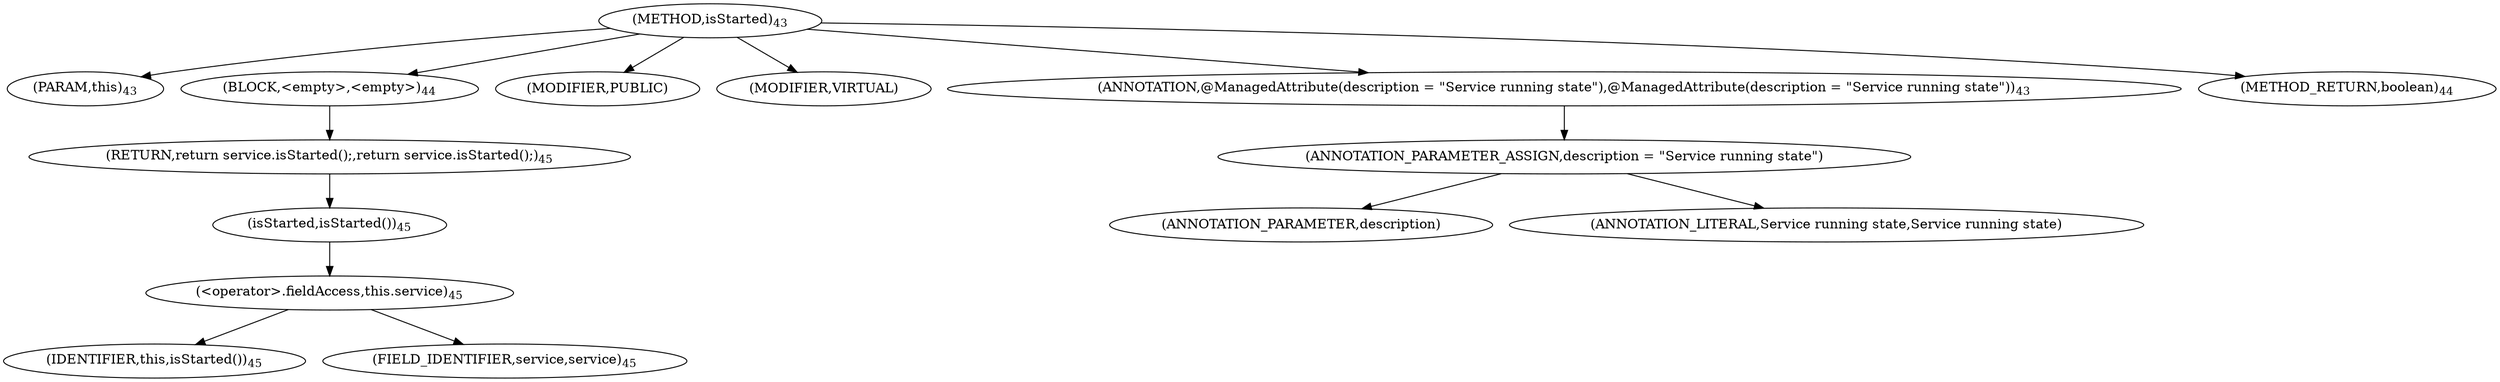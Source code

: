 digraph "isStarted" {  
"45" [label = <(METHOD,isStarted)<SUB>43</SUB>> ]
"46" [label = <(PARAM,this)<SUB>43</SUB>> ]
"47" [label = <(BLOCK,&lt;empty&gt;,&lt;empty&gt;)<SUB>44</SUB>> ]
"48" [label = <(RETURN,return service.isStarted();,return service.isStarted();)<SUB>45</SUB>> ]
"49" [label = <(isStarted,isStarted())<SUB>45</SUB>> ]
"50" [label = <(&lt;operator&gt;.fieldAccess,this.service)<SUB>45</SUB>> ]
"51" [label = <(IDENTIFIER,this,isStarted())<SUB>45</SUB>> ]
"52" [label = <(FIELD_IDENTIFIER,service,service)<SUB>45</SUB>> ]
"53" [label = <(MODIFIER,PUBLIC)> ]
"54" [label = <(MODIFIER,VIRTUAL)> ]
"55" [label = <(ANNOTATION,@ManagedAttribute(description = &quot;Service running state&quot;),@ManagedAttribute(description = &quot;Service running state&quot;))<SUB>43</SUB>> ]
"56" [label = <(ANNOTATION_PARAMETER_ASSIGN,description = &quot;Service running state&quot;)> ]
"57" [label = <(ANNOTATION_PARAMETER,description)> ]
"58" [label = <(ANNOTATION_LITERAL,Service running state,Service running state)> ]
"59" [label = <(METHOD_RETURN,boolean)<SUB>44</SUB>> ]
  "45" -> "46" 
  "45" -> "47" 
  "45" -> "53" 
  "45" -> "54" 
  "45" -> "55" 
  "45" -> "59" 
  "47" -> "48" 
  "48" -> "49" 
  "49" -> "50" 
  "50" -> "51" 
  "50" -> "52" 
  "55" -> "56" 
  "56" -> "57" 
  "56" -> "58" 
}
